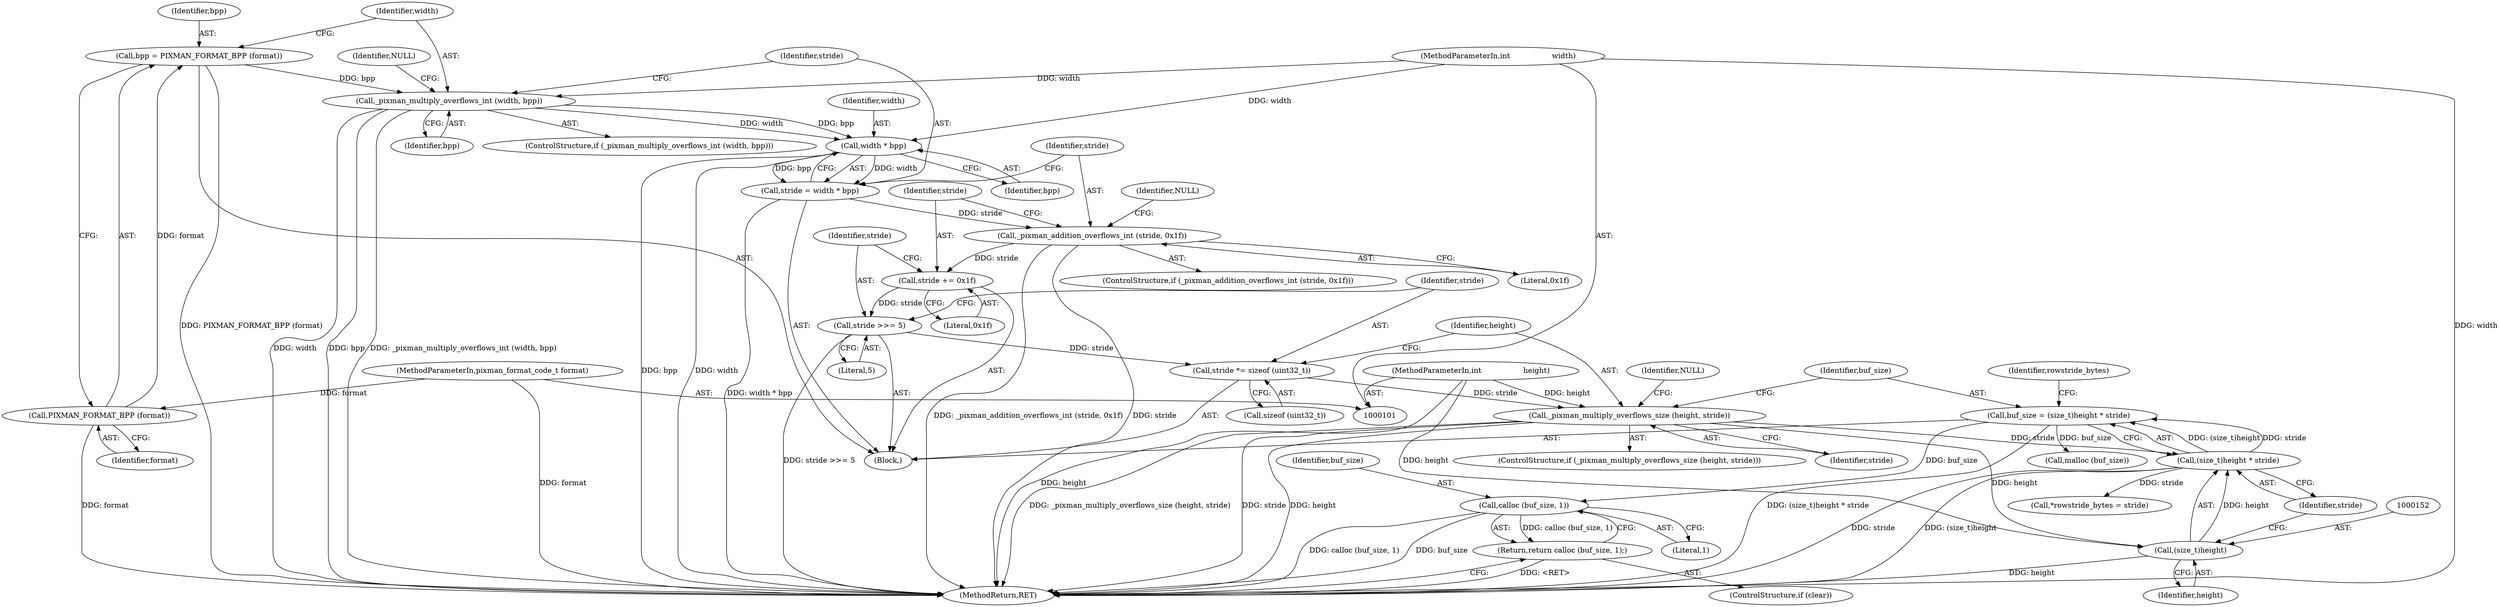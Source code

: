 digraph "0_pixman_857e40f3d2bc2cfb714913e0cd7e6184cf69aca3@API" {
"1000164" [label="(Call,calloc (buf_size, 1))"];
"1000148" [label="(Call,buf_size = (size_t)height * stride)"];
"1000150" [label="(Call,(size_t)height * stride)"];
"1000151" [label="(Call,(size_t)height)"];
"1000143" [label="(Call,_pixman_multiply_overflows_size (height, stride))"];
"1000104" [label="(MethodParameterIn,int                  height)"];
"1000138" [label="(Call,stride *= sizeof (uint32_t))"];
"1000135" [label="(Call,stride >>= 5)"];
"1000132" [label="(Call,stride += 0x1f)"];
"1000127" [label="(Call,_pixman_addition_overflows_int (stride, 0x1f))"];
"1000121" [label="(Call,stride = width * bpp)"];
"1000123" [label="(Call,width * bpp)"];
"1000116" [label="(Call,_pixman_multiply_overflows_int (width, bpp))"];
"1000103" [label="(MethodParameterIn,int                  width)"];
"1000111" [label="(Call,bpp = PIXMAN_FORMAT_BPP (format))"];
"1000113" [label="(Call,PIXMAN_FORMAT_BPP (format))"];
"1000102" [label="(MethodParameterIn,pixman_format_code_t format)"];
"1000163" [label="(Return,return calloc (buf_size, 1);)"];
"1000133" [label="(Identifier,stride)"];
"1000143" [label="(Call,_pixman_multiply_overflows_size (height, stride))"];
"1000116" [label="(Call,_pixman_multiply_overflows_int (width, bpp))"];
"1000161" [label="(ControlStructure,if (clear))"];
"1000124" [label="(Identifier,width)"];
"1000156" [label="(Identifier,rowstride_bytes)"];
"1000114" [label="(Identifier,format)"];
"1000137" [label="(Literal,5)"];
"1000128" [label="(Identifier,stride)"];
"1000150" [label="(Call,(size_t)height * stride)"];
"1000134" [label="(Literal,0x1f)"];
"1000118" [label="(Identifier,bpp)"];
"1000123" [label="(Call,width * bpp)"];
"1000166" [label="(Literal,1)"];
"1000125" [label="(Identifier,bpp)"];
"1000115" [label="(ControlStructure,if (_pixman_multiply_overflows_int (width, bpp)))"];
"1000164" [label="(Call,calloc (buf_size, 1))"];
"1000142" [label="(ControlStructure,if (_pixman_multiply_overflows_size (height, stride)))"];
"1000140" [label="(Call,sizeof (uint32_t))"];
"1000120" [label="(Identifier,NULL)"];
"1000145" [label="(Identifier,stride)"];
"1000171" [label="(MethodReturn,RET)"];
"1000129" [label="(Literal,0x1f)"];
"1000138" [label="(Call,stride *= sizeof (uint32_t))"];
"1000157" [label="(Call,*rowstride_bytes = stride)"];
"1000127" [label="(Call,_pixman_addition_overflows_int (stride, 0x1f))"];
"1000126" [label="(ControlStructure,if (_pixman_addition_overflows_int (stride, 0x1f)))"];
"1000144" [label="(Identifier,height)"];
"1000117" [label="(Identifier,width)"];
"1000107" [label="(Block,)"];
"1000135" [label="(Call,stride >>= 5)"];
"1000103" [label="(MethodParameterIn,int                  width)"];
"1000121" [label="(Call,stride = width * bpp)"];
"1000112" [label="(Identifier,bpp)"];
"1000111" [label="(Call,bpp = PIXMAN_FORMAT_BPP (format))"];
"1000139" [label="(Identifier,stride)"];
"1000148" [label="(Call,buf_size = (size_t)height * stride)"];
"1000163" [label="(Return,return calloc (buf_size, 1);)"];
"1000149" [label="(Identifier,buf_size)"];
"1000153" [label="(Identifier,height)"];
"1000113" [label="(Call,PIXMAN_FORMAT_BPP (format))"];
"1000102" [label="(MethodParameterIn,pixman_format_code_t format)"];
"1000132" [label="(Call,stride += 0x1f)"];
"1000154" [label="(Identifier,stride)"];
"1000122" [label="(Identifier,stride)"];
"1000147" [label="(Identifier,NULL)"];
"1000131" [label="(Identifier,NULL)"];
"1000104" [label="(MethodParameterIn,int                  height)"];
"1000151" [label="(Call,(size_t)height)"];
"1000169" [label="(Call,malloc (buf_size))"];
"1000165" [label="(Identifier,buf_size)"];
"1000136" [label="(Identifier,stride)"];
"1000164" -> "1000163"  [label="AST: "];
"1000164" -> "1000166"  [label="CFG: "];
"1000165" -> "1000164"  [label="AST: "];
"1000166" -> "1000164"  [label="AST: "];
"1000163" -> "1000164"  [label="CFG: "];
"1000164" -> "1000171"  [label="DDG: calloc (buf_size, 1)"];
"1000164" -> "1000171"  [label="DDG: buf_size"];
"1000164" -> "1000163"  [label="DDG: calloc (buf_size, 1)"];
"1000148" -> "1000164"  [label="DDG: buf_size"];
"1000148" -> "1000107"  [label="AST: "];
"1000148" -> "1000150"  [label="CFG: "];
"1000149" -> "1000148"  [label="AST: "];
"1000150" -> "1000148"  [label="AST: "];
"1000156" -> "1000148"  [label="CFG: "];
"1000148" -> "1000171"  [label="DDG: (size_t)height * stride"];
"1000150" -> "1000148"  [label="DDG: (size_t)height"];
"1000150" -> "1000148"  [label="DDG: stride"];
"1000148" -> "1000169"  [label="DDG: buf_size"];
"1000150" -> "1000154"  [label="CFG: "];
"1000151" -> "1000150"  [label="AST: "];
"1000154" -> "1000150"  [label="AST: "];
"1000150" -> "1000171"  [label="DDG: (size_t)height"];
"1000150" -> "1000171"  [label="DDG: stride"];
"1000151" -> "1000150"  [label="DDG: height"];
"1000143" -> "1000150"  [label="DDG: stride"];
"1000150" -> "1000157"  [label="DDG: stride"];
"1000151" -> "1000153"  [label="CFG: "];
"1000152" -> "1000151"  [label="AST: "];
"1000153" -> "1000151"  [label="AST: "];
"1000154" -> "1000151"  [label="CFG: "];
"1000151" -> "1000171"  [label="DDG: height"];
"1000143" -> "1000151"  [label="DDG: height"];
"1000104" -> "1000151"  [label="DDG: height"];
"1000143" -> "1000142"  [label="AST: "];
"1000143" -> "1000145"  [label="CFG: "];
"1000144" -> "1000143"  [label="AST: "];
"1000145" -> "1000143"  [label="AST: "];
"1000147" -> "1000143"  [label="CFG: "];
"1000149" -> "1000143"  [label="CFG: "];
"1000143" -> "1000171"  [label="DDG: height"];
"1000143" -> "1000171"  [label="DDG: _pixman_multiply_overflows_size (height, stride)"];
"1000143" -> "1000171"  [label="DDG: stride"];
"1000104" -> "1000143"  [label="DDG: height"];
"1000138" -> "1000143"  [label="DDG: stride"];
"1000104" -> "1000101"  [label="AST: "];
"1000104" -> "1000171"  [label="DDG: height"];
"1000138" -> "1000107"  [label="AST: "];
"1000138" -> "1000140"  [label="CFG: "];
"1000139" -> "1000138"  [label="AST: "];
"1000140" -> "1000138"  [label="AST: "];
"1000144" -> "1000138"  [label="CFG: "];
"1000135" -> "1000138"  [label="DDG: stride"];
"1000135" -> "1000107"  [label="AST: "];
"1000135" -> "1000137"  [label="CFG: "];
"1000136" -> "1000135"  [label="AST: "];
"1000137" -> "1000135"  [label="AST: "];
"1000139" -> "1000135"  [label="CFG: "];
"1000135" -> "1000171"  [label="DDG: stride >>= 5"];
"1000132" -> "1000135"  [label="DDG: stride"];
"1000132" -> "1000107"  [label="AST: "];
"1000132" -> "1000134"  [label="CFG: "];
"1000133" -> "1000132"  [label="AST: "];
"1000134" -> "1000132"  [label="AST: "];
"1000136" -> "1000132"  [label="CFG: "];
"1000127" -> "1000132"  [label="DDG: stride"];
"1000127" -> "1000126"  [label="AST: "];
"1000127" -> "1000129"  [label="CFG: "];
"1000128" -> "1000127"  [label="AST: "];
"1000129" -> "1000127"  [label="AST: "];
"1000131" -> "1000127"  [label="CFG: "];
"1000133" -> "1000127"  [label="CFG: "];
"1000127" -> "1000171"  [label="DDG: _pixman_addition_overflows_int (stride, 0x1f)"];
"1000127" -> "1000171"  [label="DDG: stride"];
"1000121" -> "1000127"  [label="DDG: stride"];
"1000121" -> "1000107"  [label="AST: "];
"1000121" -> "1000123"  [label="CFG: "];
"1000122" -> "1000121"  [label="AST: "];
"1000123" -> "1000121"  [label="AST: "];
"1000128" -> "1000121"  [label="CFG: "];
"1000121" -> "1000171"  [label="DDG: width * bpp"];
"1000123" -> "1000121"  [label="DDG: width"];
"1000123" -> "1000121"  [label="DDG: bpp"];
"1000123" -> "1000125"  [label="CFG: "];
"1000124" -> "1000123"  [label="AST: "];
"1000125" -> "1000123"  [label="AST: "];
"1000123" -> "1000171"  [label="DDG: bpp"];
"1000123" -> "1000171"  [label="DDG: width"];
"1000116" -> "1000123"  [label="DDG: width"];
"1000116" -> "1000123"  [label="DDG: bpp"];
"1000103" -> "1000123"  [label="DDG: width"];
"1000116" -> "1000115"  [label="AST: "];
"1000116" -> "1000118"  [label="CFG: "];
"1000117" -> "1000116"  [label="AST: "];
"1000118" -> "1000116"  [label="AST: "];
"1000120" -> "1000116"  [label="CFG: "];
"1000122" -> "1000116"  [label="CFG: "];
"1000116" -> "1000171"  [label="DDG: width"];
"1000116" -> "1000171"  [label="DDG: bpp"];
"1000116" -> "1000171"  [label="DDG: _pixman_multiply_overflows_int (width, bpp)"];
"1000103" -> "1000116"  [label="DDG: width"];
"1000111" -> "1000116"  [label="DDG: bpp"];
"1000103" -> "1000101"  [label="AST: "];
"1000103" -> "1000171"  [label="DDG: width"];
"1000111" -> "1000107"  [label="AST: "];
"1000111" -> "1000113"  [label="CFG: "];
"1000112" -> "1000111"  [label="AST: "];
"1000113" -> "1000111"  [label="AST: "];
"1000117" -> "1000111"  [label="CFG: "];
"1000111" -> "1000171"  [label="DDG: PIXMAN_FORMAT_BPP (format)"];
"1000113" -> "1000111"  [label="DDG: format"];
"1000113" -> "1000114"  [label="CFG: "];
"1000114" -> "1000113"  [label="AST: "];
"1000113" -> "1000171"  [label="DDG: format"];
"1000102" -> "1000113"  [label="DDG: format"];
"1000102" -> "1000101"  [label="AST: "];
"1000102" -> "1000171"  [label="DDG: format"];
"1000163" -> "1000161"  [label="AST: "];
"1000171" -> "1000163"  [label="CFG: "];
"1000163" -> "1000171"  [label="DDG: <RET>"];
}
